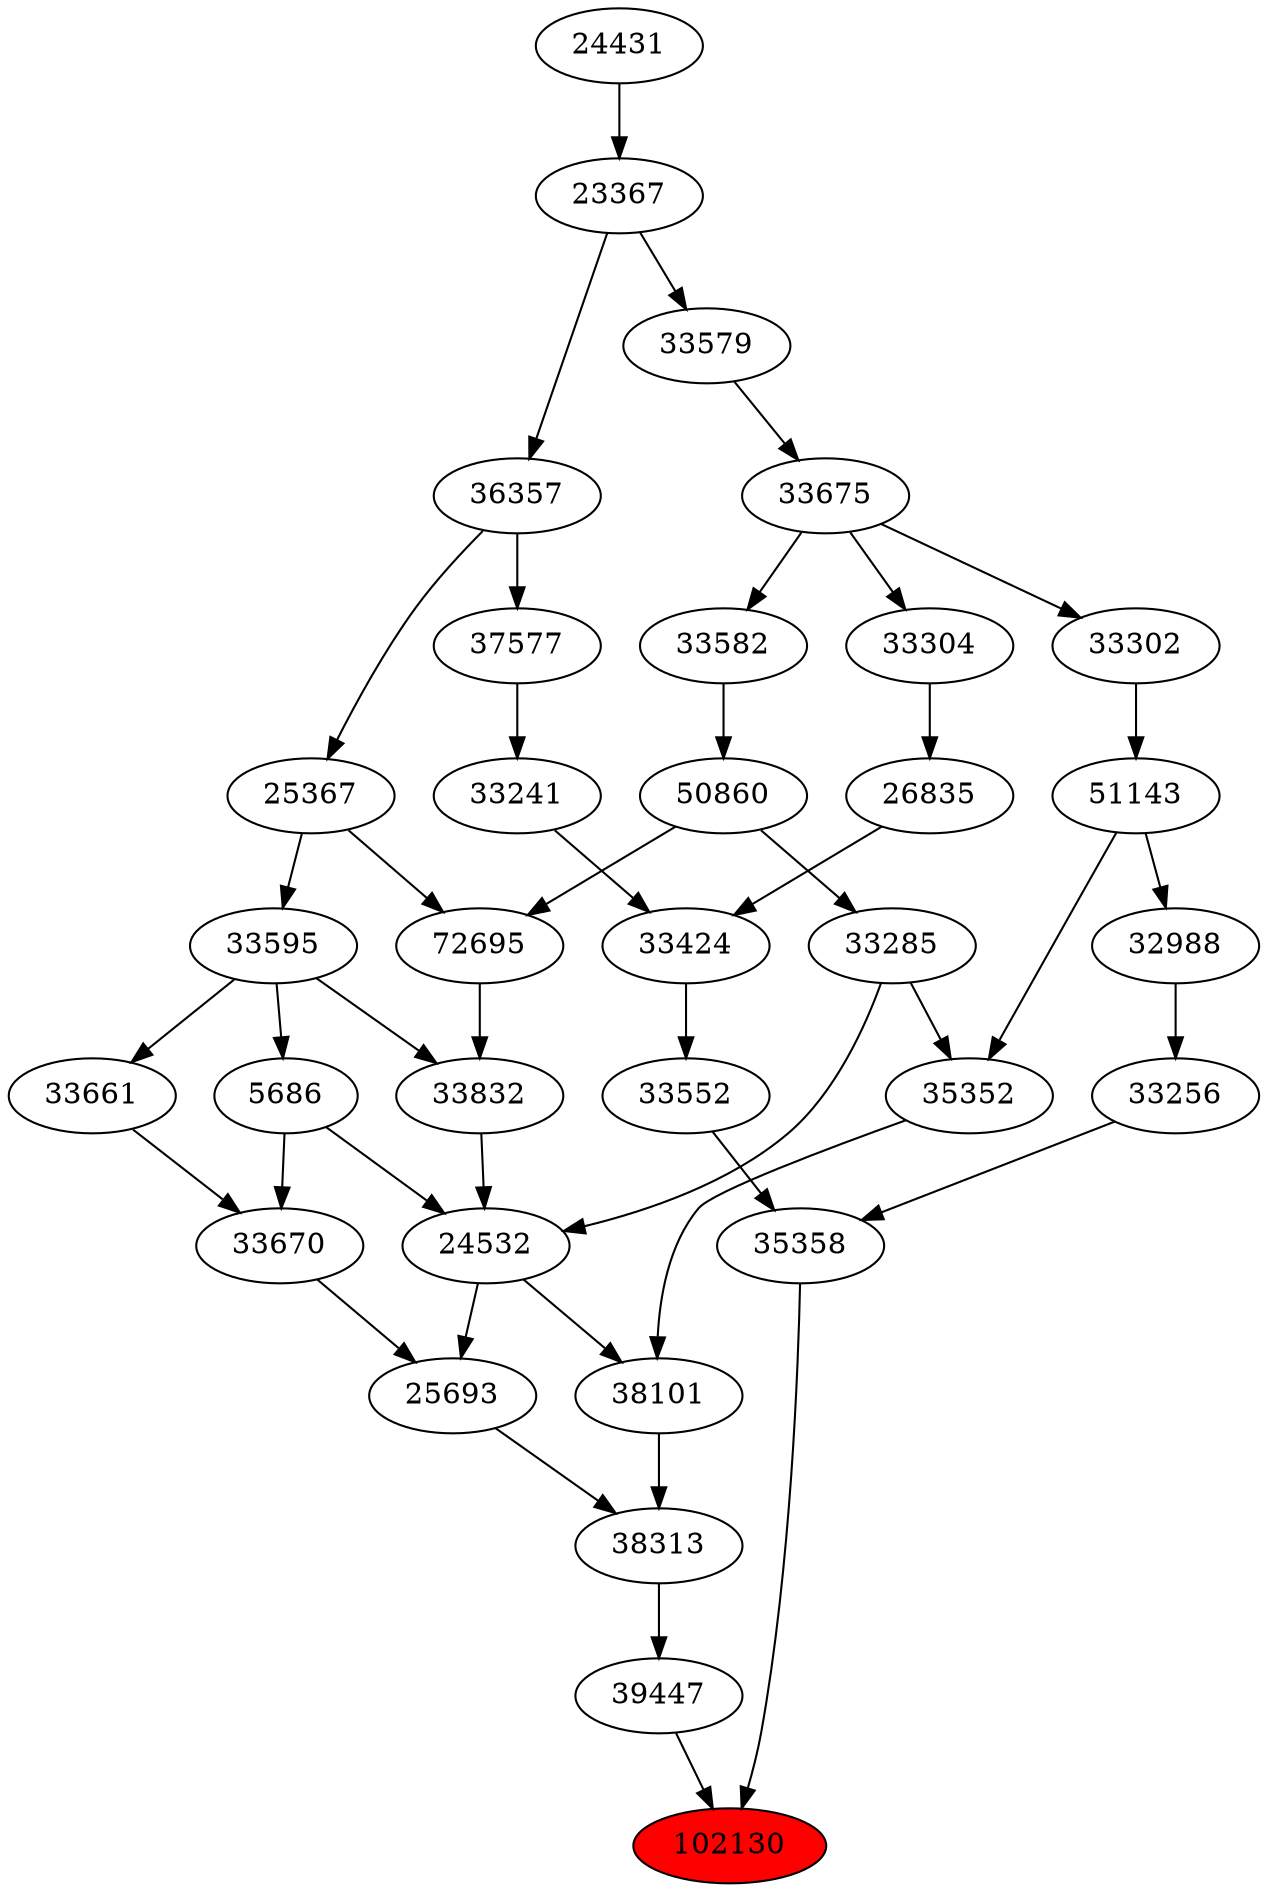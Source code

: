 strict digraph{ 
102130 [label="102130" fillcolor=red style=filled]
39447 -> 102130
35358 -> 102130
39447 [label="39447"]
38313 -> 39447
35358 [label="35358"]
33552 -> 35358
33256 -> 35358
38313 [label="38313"]
25693 -> 38313
38101 -> 38313
33552 [label="33552"]
33424 -> 33552
33256 [label="33256"]
32988 -> 33256
25693 [label="25693"]
24532 -> 25693
33670 -> 25693
38101 [label="38101"]
24532 -> 38101
35352 -> 38101
33424 [label="33424"]
33241 -> 33424
26835 -> 33424
32988 [label="32988"]
51143 -> 32988
24532 [label="24532"]
33285 -> 24532
5686 -> 24532
33832 -> 24532
33670 [label="33670"]
5686 -> 33670
33661 -> 33670
35352 [label="35352"]
33285 -> 35352
51143 -> 35352
33241 [label="33241"]
37577 -> 33241
26835 [label="26835"]
33304 -> 26835
51143 [label="51143"]
33302 -> 51143
33285 [label="33285"]
50860 -> 33285
5686 [label="5686"]
33595 -> 5686
33832 [label="33832"]
72695 -> 33832
33595 -> 33832
33661 [label="33661"]
33595 -> 33661
37577 [label="37577"]
36357 -> 37577
33304 [label="33304"]
33675 -> 33304
33302 [label="33302"]
33675 -> 33302
50860 [label="50860"]
33582 -> 50860
33595 [label="33595"]
25367 -> 33595
72695 [label="72695"]
50860 -> 72695
25367 -> 72695
36357 [label="36357"]
23367 -> 36357
33675 [label="33675"]
33579 -> 33675
33582 [label="33582"]
33675 -> 33582
25367 [label="25367"]
36357 -> 25367
23367 [label="23367"]
24431 -> 23367
33579 [label="33579"]
23367 -> 33579
24431 [label="24431"]
}